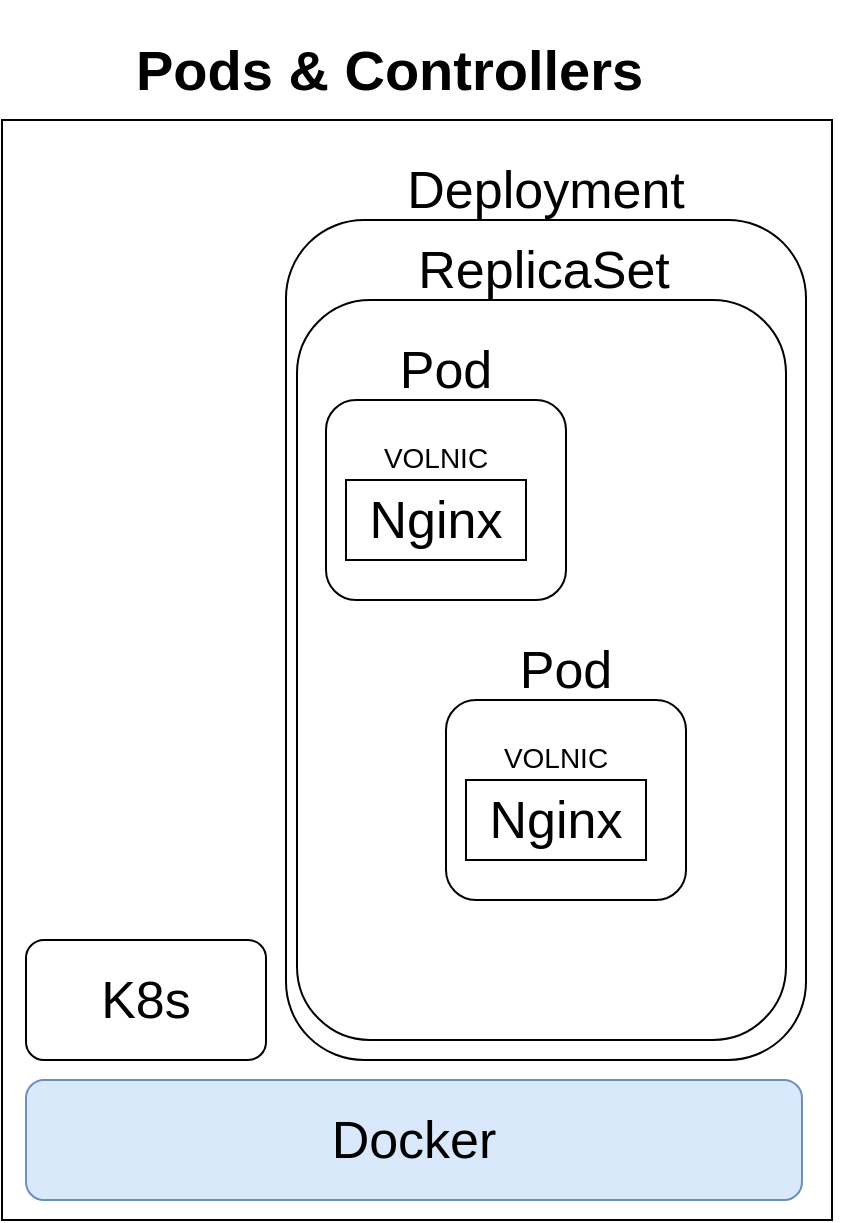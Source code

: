 <mxfile version="20.2.7" type="device"><diagram id="ujBBDb6n3jBC11dPRinL" name="Page-1"><mxGraphModel dx="1186" dy="672" grid="1" gridSize="10" guides="1" tooltips="1" connect="1" arrows="1" fold="1" page="1" pageScale="1" pageWidth="850" pageHeight="1100" math="0" shadow="0"><root><mxCell id="0"/><mxCell id="1" parent="0"/><mxCell id="ECzfL0X5BB6TeMJ97_K7-2" value="" style="rounded=0;whiteSpace=wrap;html=1;" vertex="1" parent="1"><mxGeometry x="218" y="110" width="415" height="550" as="geometry"/></mxCell><mxCell id="ECzfL0X5BB6TeMJ97_K7-3" value="&lt;font style=&quot;font-size: 26px;&quot;&gt;Docker&lt;/font&gt;" style="rounded=1;whiteSpace=wrap;html=1;fillColor=#dae8fc;strokeColor=#6c8ebf;" vertex="1" parent="1"><mxGeometry x="230" y="590" width="388" height="60" as="geometry"/></mxCell><mxCell id="ECzfL0X5BB6TeMJ97_K7-4" value="K8s" style="rounded=1;whiteSpace=wrap;html=1;fontSize=26;" vertex="1" parent="1"><mxGeometry x="230" y="520" width="120" height="60" as="geometry"/></mxCell><mxCell id="ECzfL0X5BB6TeMJ97_K7-5" value="" style="rounded=1;whiteSpace=wrap;html=1;fontSize=26;" vertex="1" parent="1"><mxGeometry x="360" y="160" width="260" height="420" as="geometry"/></mxCell><mxCell id="ECzfL0X5BB6TeMJ97_K7-7" value="Deployment" style="text;html=1;strokeColor=none;fillColor=none;align=center;verticalAlign=middle;whiteSpace=wrap;rounded=0;fontSize=26;" vertex="1" parent="1"><mxGeometry x="460" y="130" width="60" height="30" as="geometry"/></mxCell><mxCell id="ECzfL0X5BB6TeMJ97_K7-8" value="" style="rounded=1;whiteSpace=wrap;html=1;fontSize=26;" vertex="1" parent="1"><mxGeometry x="365.5" y="200" width="244.5" height="370" as="geometry"/></mxCell><mxCell id="ECzfL0X5BB6TeMJ97_K7-9" value="ReplicaSet" style="text;html=1;strokeColor=none;fillColor=none;align=center;verticalAlign=middle;whiteSpace=wrap;rounded=0;fontSize=26;" vertex="1" parent="1"><mxGeometry x="460" y="170" width="57.75" height="30" as="geometry"/></mxCell><mxCell id="ECzfL0X5BB6TeMJ97_K7-10" value="" style="rounded=1;whiteSpace=wrap;html=1;fontSize=26;" vertex="1" parent="1"><mxGeometry x="380" y="250" width="120" height="100" as="geometry"/></mxCell><mxCell id="ECzfL0X5BB6TeMJ97_K7-11" value="Nginx" style="rounded=0;whiteSpace=wrap;html=1;fontSize=26;" vertex="1" parent="1"><mxGeometry x="390" y="290" width="90" height="40" as="geometry"/></mxCell><mxCell id="ECzfL0X5BB6TeMJ97_K7-12" value="&lt;font style=&quot;font-size: 14px;&quot;&gt;VOLNIC&lt;/font&gt;" style="text;html=1;strokeColor=none;fillColor=none;align=center;verticalAlign=middle;whiteSpace=wrap;rounded=0;fontSize=26;" vertex="1" parent="1"><mxGeometry x="405" y="260" width="60" height="30" as="geometry"/></mxCell><mxCell id="ECzfL0X5BB6TeMJ97_K7-14" value="Pod" style="text;html=1;strokeColor=none;fillColor=none;align=center;verticalAlign=middle;whiteSpace=wrap;rounded=0;fontSize=26;" vertex="1" parent="1"><mxGeometry x="411.13" y="220" width="57.75" height="30" as="geometry"/></mxCell><mxCell id="ECzfL0X5BB6TeMJ97_K7-15" value="" style="rounded=1;whiteSpace=wrap;html=1;fontSize=26;" vertex="1" parent="1"><mxGeometry x="440" y="400" width="120" height="100" as="geometry"/></mxCell><mxCell id="ECzfL0X5BB6TeMJ97_K7-16" value="Nginx" style="rounded=0;whiteSpace=wrap;html=1;fontSize=26;" vertex="1" parent="1"><mxGeometry x="450" y="440" width="90" height="40" as="geometry"/></mxCell><mxCell id="ECzfL0X5BB6TeMJ97_K7-17" value="&lt;font style=&quot;font-size: 14px;&quot;&gt;VOLNIC&lt;/font&gt;" style="text;html=1;strokeColor=none;fillColor=none;align=center;verticalAlign=middle;whiteSpace=wrap;rounded=0;fontSize=26;" vertex="1" parent="1"><mxGeometry x="465" y="410" width="60" height="30" as="geometry"/></mxCell><mxCell id="ECzfL0X5BB6TeMJ97_K7-18" value="Pod" style="text;html=1;strokeColor=none;fillColor=none;align=center;verticalAlign=middle;whiteSpace=wrap;rounded=0;fontSize=26;" vertex="1" parent="1"><mxGeometry x="471.13" y="370" width="57.75" height="30" as="geometry"/></mxCell><mxCell id="ECzfL0X5BB6TeMJ97_K7-19" value="&lt;h1&gt;Pods &amp;amp; Controllers&lt;/h1&gt;" style="text;html=1;strokeColor=none;fillColor=none;spacing=5;spacingTop=-20;whiteSpace=wrap;overflow=hidden;rounded=0;fontSize=14;" vertex="1" parent="1"><mxGeometry x="280" y="60" width="368.87" height="120" as="geometry"/></mxCell></root></mxGraphModel></diagram></mxfile>